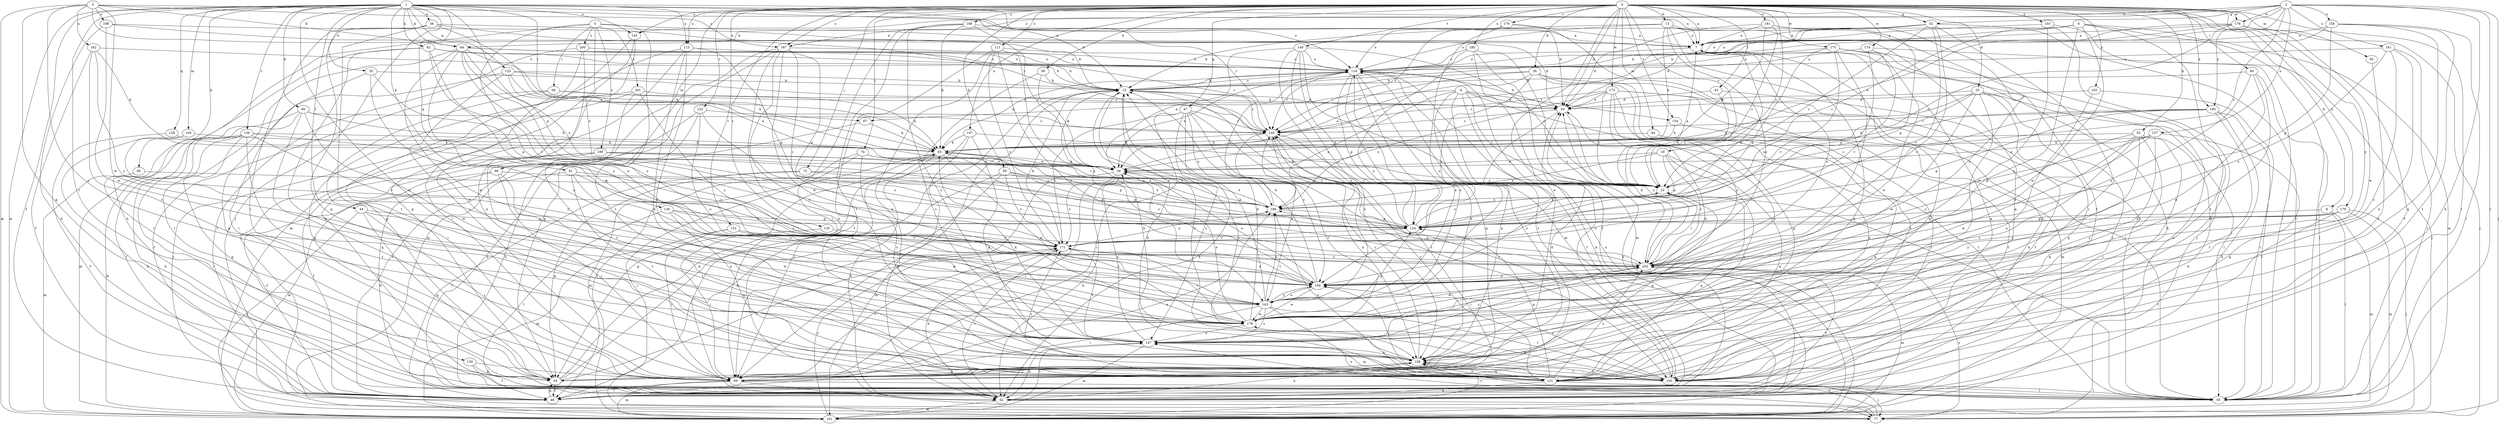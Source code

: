 strict digraph  {
0;
1;
2;
3;
4;
5;
6;
7;
8;
13;
15;
19;
23;
25;
26;
30;
35;
38;
39;
43;
44;
46;
47;
52;
54;
55;
58;
59;
60;
62;
64;
67;
68;
69;
72;
74;
77;
80;
81;
82;
84;
85;
93;
94;
95;
99;
100;
101;
103;
107;
108;
111;
115;
116;
124;
125;
128;
130;
131;
133;
135;
136;
139;
140;
145;
147;
149;
152;
154;
155;
157;
158;
161;
162;
163;
170;
171;
173;
174;
175;
176;
178;
179;
180;
181;
185;
186;
188;
193;
194;
197;
198;
199;
200;
201;
202;
0 -> 7  [label=a];
0 -> 8  [label=b];
0 -> 13  [label=b];
0 -> 19  [label=c];
0 -> 23  [label=c];
0 -> 25  [label=d];
0 -> 26  [label=d];
0 -> 30  [label=d];
0 -> 43  [label=f];
0 -> 47  [label=g];
0 -> 52  [label=g];
0 -> 55  [label=h];
0 -> 58  [label=h];
0 -> 59  [label=h];
0 -> 64  [label=i];
0 -> 72  [label=j];
0 -> 74  [label=j];
0 -> 93  [label=l];
0 -> 94  [label=m];
0 -> 95  [label=m];
0 -> 99  [label=m];
0 -> 103  [label=n];
0 -> 107  [label=n];
0 -> 108  [label=n];
0 -> 111  [label=o];
0 -> 115  [label=o];
0 -> 133  [label=r];
0 -> 135  [label=r];
0 -> 145  [label=s];
0 -> 149  [label=t];
0 -> 152  [label=t];
0 -> 154  [label=t];
0 -> 170  [label=v];
0 -> 173  [label=w];
0 -> 174  [label=w];
0 -> 175  [label=w];
0 -> 176  [label=w];
0 -> 179  [label=x];
0 -> 180  [label=x];
0 -> 181  [label=x];
0 -> 185  [label=x];
0 -> 188  [label=y];
0 -> 193  [label=y];
0 -> 194  [label=y];
0 -> 197  [label=z];
1 -> 7  [label=a];
1 -> 15  [label=b];
1 -> 30  [label=d];
1 -> 35  [label=e];
1 -> 38  [label=e];
1 -> 44  [label=f];
1 -> 46  [label=f];
1 -> 60  [label=h];
1 -> 67  [label=i];
1 -> 77  [label=j];
1 -> 80  [label=k];
1 -> 81  [label=k];
1 -> 82  [label=k];
1 -> 84  [label=k];
1 -> 100  [label=m];
1 -> 101  [label=m];
1 -> 108  [label=n];
1 -> 115  [label=o];
1 -> 124  [label=p];
1 -> 125  [label=q];
1 -> 128  [label=q];
1 -> 130  [label=q];
1 -> 136  [label=r];
1 -> 139  [label=r];
1 -> 140  [label=r];
1 -> 145  [label=s];
2 -> 23  [label=c];
2 -> 39  [label=e];
2 -> 52  [label=g];
2 -> 62  [label=h];
2 -> 77  [label=j];
2 -> 93  [label=l];
2 -> 145  [label=s];
2 -> 157  [label=u];
2 -> 158  [label=u];
2 -> 161  [label=u];
2 -> 176  [label=w];
2 -> 185  [label=x];
2 -> 197  [label=z];
3 -> 54  [label=g];
3 -> 84  [label=k];
3 -> 101  [label=m];
3 -> 116  [label=o];
3 -> 140  [label=r];
3 -> 147  [label=s];
3 -> 162  [label=u];
3 -> 178  [label=w];
3 -> 197  [label=z];
3 -> 198  [label=z];
4 -> 23  [label=c];
4 -> 30  [label=d];
4 -> 46  [label=f];
4 -> 62  [label=h];
4 -> 67  [label=i];
4 -> 93  [label=l];
4 -> 108  [label=n];
4 -> 154  [label=t];
4 -> 186  [label=x];
5 -> 7  [label=a];
5 -> 62  [label=h];
5 -> 68  [label=i];
5 -> 155  [label=t];
5 -> 163  [label=u];
5 -> 186  [label=x];
5 -> 199  [label=z];
5 -> 200  [label=z];
5 -> 201  [label=z];
6 -> 23  [label=c];
6 -> 84  [label=k];
6 -> 93  [label=l];
6 -> 101  [label=m];
6 -> 116  [label=o];
6 -> 155  [label=t];
6 -> 163  [label=u];
6 -> 178  [label=w];
7 -> 116  [label=o];
7 -> 131  [label=q];
7 -> 202  [label=z];
8 -> 93  [label=l];
8 -> 101  [label=m];
8 -> 124  [label=p];
13 -> 7  [label=a];
13 -> 15  [label=b];
13 -> 62  [label=h];
13 -> 85  [label=k];
13 -> 116  [label=o];
13 -> 131  [label=q];
13 -> 155  [label=t];
13 -> 202  [label=z];
15 -> 30  [label=d];
15 -> 69  [label=i];
15 -> 108  [label=n];
15 -> 116  [label=o];
15 -> 140  [label=r];
15 -> 155  [label=t];
15 -> 202  [label=z];
19 -> 39  [label=e];
19 -> 108  [label=n];
19 -> 124  [label=p];
19 -> 131  [label=q];
19 -> 186  [label=x];
19 -> 202  [label=z];
23 -> 7  [label=a];
23 -> 54  [label=g];
23 -> 93  [label=l];
23 -> 131  [label=q];
23 -> 186  [label=x];
25 -> 30  [label=d];
25 -> 39  [label=e];
25 -> 69  [label=i];
25 -> 93  [label=l];
25 -> 131  [label=q];
25 -> 155  [label=t];
25 -> 178  [label=w];
25 -> 186  [label=x];
26 -> 15  [label=b];
26 -> 39  [label=e];
26 -> 54  [label=g];
26 -> 93  [label=l];
26 -> 140  [label=r];
26 -> 155  [label=t];
26 -> 171  [label=v];
30 -> 140  [label=r];
30 -> 194  [label=y];
30 -> 202  [label=z];
35 -> 15  [label=b];
35 -> 69  [label=i];
35 -> 124  [label=p];
35 -> 163  [label=u];
38 -> 7  [label=a];
38 -> 15  [label=b];
38 -> 39  [label=e];
38 -> 69  [label=i];
38 -> 131  [label=q];
38 -> 155  [label=t];
39 -> 23  [label=c];
39 -> 62  [label=h];
39 -> 69  [label=i];
39 -> 85  [label=k];
39 -> 101  [label=m];
39 -> 171  [label=v];
43 -> 23  [label=c];
43 -> 30  [label=d];
43 -> 46  [label=f];
44 -> 54  [label=g];
44 -> 69  [label=i];
44 -> 77  [label=j];
44 -> 124  [label=p];
44 -> 178  [label=w];
46 -> 54  [label=g];
46 -> 186  [label=x];
47 -> 62  [label=h];
47 -> 69  [label=i];
47 -> 140  [label=r];
47 -> 147  [label=s];
47 -> 155  [label=t];
47 -> 171  [label=v];
47 -> 186  [label=x];
47 -> 194  [label=y];
52 -> 7  [label=a];
52 -> 23  [label=c];
52 -> 69  [label=i];
52 -> 93  [label=l];
52 -> 116  [label=o];
52 -> 140  [label=r];
52 -> 171  [label=v];
52 -> 202  [label=z];
54 -> 15  [label=b];
54 -> 46  [label=f];
54 -> 85  [label=k];
54 -> 116  [label=o];
54 -> 171  [label=v];
55 -> 62  [label=h];
55 -> 85  [label=k];
55 -> 108  [label=n];
55 -> 131  [label=q];
55 -> 147  [label=s];
55 -> 155  [label=t];
55 -> 178  [label=w];
55 -> 194  [label=y];
58 -> 15  [label=b];
58 -> 39  [label=e];
58 -> 147  [label=s];
59 -> 23  [label=c];
59 -> 62  [label=h];
59 -> 69  [label=i];
59 -> 124  [label=p];
59 -> 171  [label=v];
59 -> 186  [label=x];
60 -> 23  [label=c];
60 -> 101  [label=m];
62 -> 30  [label=d];
62 -> 77  [label=j];
62 -> 101  [label=m];
62 -> 108  [label=n];
62 -> 147  [label=s];
62 -> 171  [label=v];
64 -> 15  [label=b];
64 -> 93  [label=l];
64 -> 147  [label=s];
64 -> 178  [label=w];
64 -> 194  [label=y];
67 -> 62  [label=h];
67 -> 85  [label=k];
68 -> 30  [label=d];
68 -> 46  [label=f];
68 -> 69  [label=i];
68 -> 85  [label=k];
69 -> 7  [label=a];
69 -> 30  [label=d];
69 -> 46  [label=f];
69 -> 77  [label=j];
69 -> 93  [label=l];
69 -> 101  [label=m];
69 -> 171  [label=v];
72 -> 23  [label=c];
72 -> 46  [label=f];
72 -> 54  [label=g];
72 -> 124  [label=p];
74 -> 39  [label=e];
74 -> 77  [label=j];
74 -> 101  [label=m];
74 -> 147  [label=s];
74 -> 186  [label=x];
77 -> 108  [label=n];
77 -> 147  [label=s];
77 -> 202  [label=z];
80 -> 46  [label=f];
80 -> 85  [label=k];
80 -> 101  [label=m];
80 -> 131  [label=q];
80 -> 140  [label=r];
80 -> 178  [label=w];
81 -> 23  [label=c];
81 -> 46  [label=f];
81 -> 155  [label=t];
81 -> 163  [label=u];
81 -> 202  [label=z];
82 -> 15  [label=b];
82 -> 93  [label=l];
82 -> 116  [label=o];
82 -> 131  [label=q];
82 -> 171  [label=v];
82 -> 194  [label=y];
84 -> 15  [label=b];
84 -> 85  [label=k];
84 -> 93  [label=l];
84 -> 116  [label=o];
84 -> 140  [label=r];
84 -> 163  [label=u];
84 -> 178  [label=w];
84 -> 186  [label=x];
84 -> 194  [label=y];
84 -> 202  [label=z];
85 -> 39  [label=e];
85 -> 46  [label=f];
85 -> 54  [label=g];
85 -> 62  [label=h];
85 -> 124  [label=p];
85 -> 178  [label=w];
85 -> 202  [label=z];
94 -> 85  [label=k];
94 -> 131  [label=q];
95 -> 155  [label=t];
99 -> 23  [label=c];
99 -> 62  [label=h];
99 -> 69  [label=i];
99 -> 101  [label=m];
99 -> 108  [label=n];
100 -> 62  [label=h];
100 -> 85  [label=k];
100 -> 171  [label=v];
101 -> 7  [label=a];
101 -> 116  [label=o];
101 -> 171  [label=v];
103 -> 7  [label=a];
103 -> 62  [label=h];
103 -> 93  [label=l];
103 -> 178  [label=w];
107 -> 23  [label=c];
107 -> 62  [label=h];
107 -> 69  [label=i];
107 -> 85  [label=k];
107 -> 108  [label=n];
108 -> 15  [label=b];
108 -> 54  [label=g];
108 -> 69  [label=i];
108 -> 131  [label=q];
108 -> 140  [label=r];
108 -> 155  [label=t];
111 -> 46  [label=f];
111 -> 108  [label=n];
111 -> 116  [label=o];
111 -> 163  [label=u];
111 -> 171  [label=v];
111 -> 194  [label=y];
115 -> 54  [label=g];
115 -> 77  [label=j];
115 -> 108  [label=n];
115 -> 116  [label=o];
115 -> 124  [label=p];
115 -> 147  [label=s];
116 -> 15  [label=b];
116 -> 30  [label=d];
116 -> 39  [label=e];
116 -> 54  [label=g];
116 -> 85  [label=k];
116 -> 108  [label=n];
116 -> 124  [label=p];
116 -> 140  [label=r];
116 -> 155  [label=t];
116 -> 163  [label=u];
124 -> 7  [label=a];
124 -> 15  [label=b];
124 -> 23  [label=c];
124 -> 69  [label=i];
124 -> 140  [label=r];
124 -> 171  [label=v];
125 -> 15  [label=b];
125 -> 39  [label=e];
125 -> 54  [label=g];
125 -> 85  [label=k];
125 -> 140  [label=r];
125 -> 178  [label=w];
128 -> 46  [label=f];
128 -> 85  [label=k];
130 -> 93  [label=l];
130 -> 124  [label=p];
130 -> 131  [label=q];
130 -> 171  [label=v];
130 -> 178  [label=w];
131 -> 15  [label=b];
131 -> 62  [label=h];
131 -> 93  [label=l];
131 -> 108  [label=n];
131 -> 124  [label=p];
131 -> 140  [label=r];
131 -> 147  [label=s];
131 -> 171  [label=v];
131 -> 186  [label=x];
131 -> 194  [label=y];
131 -> 202  [label=z];
133 -> 46  [label=f];
133 -> 62  [label=h];
133 -> 140  [label=r];
133 -> 163  [label=u];
133 -> 202  [label=z];
135 -> 69  [label=i];
135 -> 171  [label=v];
136 -> 54  [label=g];
136 -> 62  [label=h];
136 -> 85  [label=k];
136 -> 93  [label=l];
136 -> 101  [label=m];
136 -> 155  [label=t];
136 -> 194  [label=y];
136 -> 202  [label=z];
139 -> 46  [label=f];
139 -> 54  [label=g];
139 -> 69  [label=i];
140 -> 85  [label=k];
140 -> 108  [label=n];
140 -> 163  [label=u];
145 -> 54  [label=g];
145 -> 69  [label=i];
145 -> 101  [label=m];
147 -> 39  [label=e];
147 -> 62  [label=h];
147 -> 85  [label=k];
147 -> 101  [label=m];
147 -> 108  [label=n];
147 -> 140  [label=r];
147 -> 171  [label=v];
147 -> 202  [label=z];
149 -> 23  [label=c];
149 -> 39  [label=e];
149 -> 101  [label=m];
149 -> 108  [label=n];
149 -> 116  [label=o];
149 -> 124  [label=p];
149 -> 163  [label=u];
152 -> 69  [label=i];
152 -> 101  [label=m];
152 -> 163  [label=u];
152 -> 171  [label=v];
154 -> 85  [label=k];
154 -> 155  [label=t];
155 -> 7  [label=a];
155 -> 77  [label=j];
155 -> 108  [label=n];
155 -> 116  [label=o];
155 -> 140  [label=r];
155 -> 178  [label=w];
155 -> 194  [label=y];
157 -> 39  [label=e];
157 -> 54  [label=g];
157 -> 85  [label=k];
157 -> 124  [label=p];
157 -> 147  [label=s];
157 -> 202  [label=z];
158 -> 7  [label=a];
158 -> 15  [label=b];
158 -> 93  [label=l];
158 -> 124  [label=p];
158 -> 131  [label=q];
158 -> 155  [label=t];
161 -> 93  [label=l];
161 -> 108  [label=n];
161 -> 116  [label=o];
161 -> 147  [label=s];
161 -> 202  [label=z];
162 -> 46  [label=f];
162 -> 85  [label=k];
162 -> 116  [label=o];
162 -> 147  [label=s];
162 -> 194  [label=y];
163 -> 15  [label=b];
163 -> 69  [label=i];
163 -> 101  [label=m];
163 -> 116  [label=o];
163 -> 147  [label=s];
163 -> 155  [label=t];
163 -> 178  [label=w];
163 -> 186  [label=x];
163 -> 194  [label=y];
170 -> 7  [label=a];
170 -> 93  [label=l];
170 -> 116  [label=o];
170 -> 140  [label=r];
170 -> 163  [label=u];
171 -> 15  [label=b];
171 -> 62  [label=h];
171 -> 186  [label=x];
171 -> 194  [label=y];
171 -> 202  [label=z];
173 -> 23  [label=c];
173 -> 30  [label=d];
173 -> 46  [label=f];
173 -> 101  [label=m];
173 -> 131  [label=q];
173 -> 140  [label=r];
173 -> 147  [label=s];
173 -> 186  [label=x];
173 -> 194  [label=y];
174 -> 77  [label=j];
174 -> 116  [label=o];
174 -> 124  [label=p];
174 -> 171  [label=v];
175 -> 62  [label=h];
175 -> 77  [label=j];
175 -> 116  [label=o];
175 -> 124  [label=p];
175 -> 171  [label=v];
175 -> 178  [label=w];
175 -> 202  [label=z];
176 -> 7  [label=a];
176 -> 15  [label=b];
176 -> 23  [label=c];
176 -> 30  [label=d];
176 -> 46  [label=f];
176 -> 77  [label=j];
176 -> 178  [label=w];
178 -> 15  [label=b];
178 -> 30  [label=d];
178 -> 39  [label=e];
178 -> 124  [label=p];
178 -> 147  [label=s];
178 -> 171  [label=v];
179 -> 46  [label=f];
179 -> 77  [label=j];
179 -> 101  [label=m];
179 -> 124  [label=p];
179 -> 194  [label=y];
179 -> 202  [label=z];
180 -> 46  [label=f];
180 -> 101  [label=m];
180 -> 116  [label=o];
180 -> 194  [label=y];
180 -> 202  [label=z];
181 -> 7  [label=a];
181 -> 23  [label=c];
181 -> 30  [label=d];
181 -> 39  [label=e];
181 -> 124  [label=p];
181 -> 194  [label=y];
185 -> 23  [label=c];
185 -> 62  [label=h];
185 -> 85  [label=k];
185 -> 93  [label=l];
185 -> 124  [label=p];
185 -> 140  [label=r];
185 -> 155  [label=t];
186 -> 39  [label=e];
186 -> 116  [label=o];
186 -> 124  [label=p];
188 -> 7  [label=a];
188 -> 39  [label=e];
188 -> 62  [label=h];
188 -> 85  [label=k];
188 -> 147  [label=s];
188 -> 155  [label=t];
193 -> 30  [label=d];
193 -> 93  [label=l];
193 -> 108  [label=n];
194 -> 15  [label=b];
194 -> 39  [label=e];
194 -> 163  [label=u];
194 -> 171  [label=v];
194 -> 178  [label=w];
197 -> 54  [label=g];
197 -> 69  [label=i];
197 -> 101  [label=m];
197 -> 116  [label=o];
197 -> 124  [label=p];
197 -> 147  [label=s];
197 -> 171  [label=v];
197 -> 178  [label=w];
198 -> 7  [label=a];
198 -> 30  [label=d];
198 -> 62  [label=h];
198 -> 178  [label=w];
199 -> 23  [label=c];
199 -> 39  [label=e];
199 -> 46  [label=f];
199 -> 93  [label=l];
199 -> 155  [label=t];
199 -> 186  [label=x];
200 -> 46  [label=f];
200 -> 69  [label=i];
200 -> 108  [label=n];
200 -> 116  [label=o];
201 -> 30  [label=d];
201 -> 54  [label=g];
201 -> 77  [label=j];
201 -> 155  [label=t];
201 -> 194  [label=y];
202 -> 23  [label=c];
202 -> 30  [label=d];
202 -> 46  [label=f];
202 -> 101  [label=m];
202 -> 178  [label=w];
202 -> 186  [label=x];
202 -> 194  [label=y];
}
